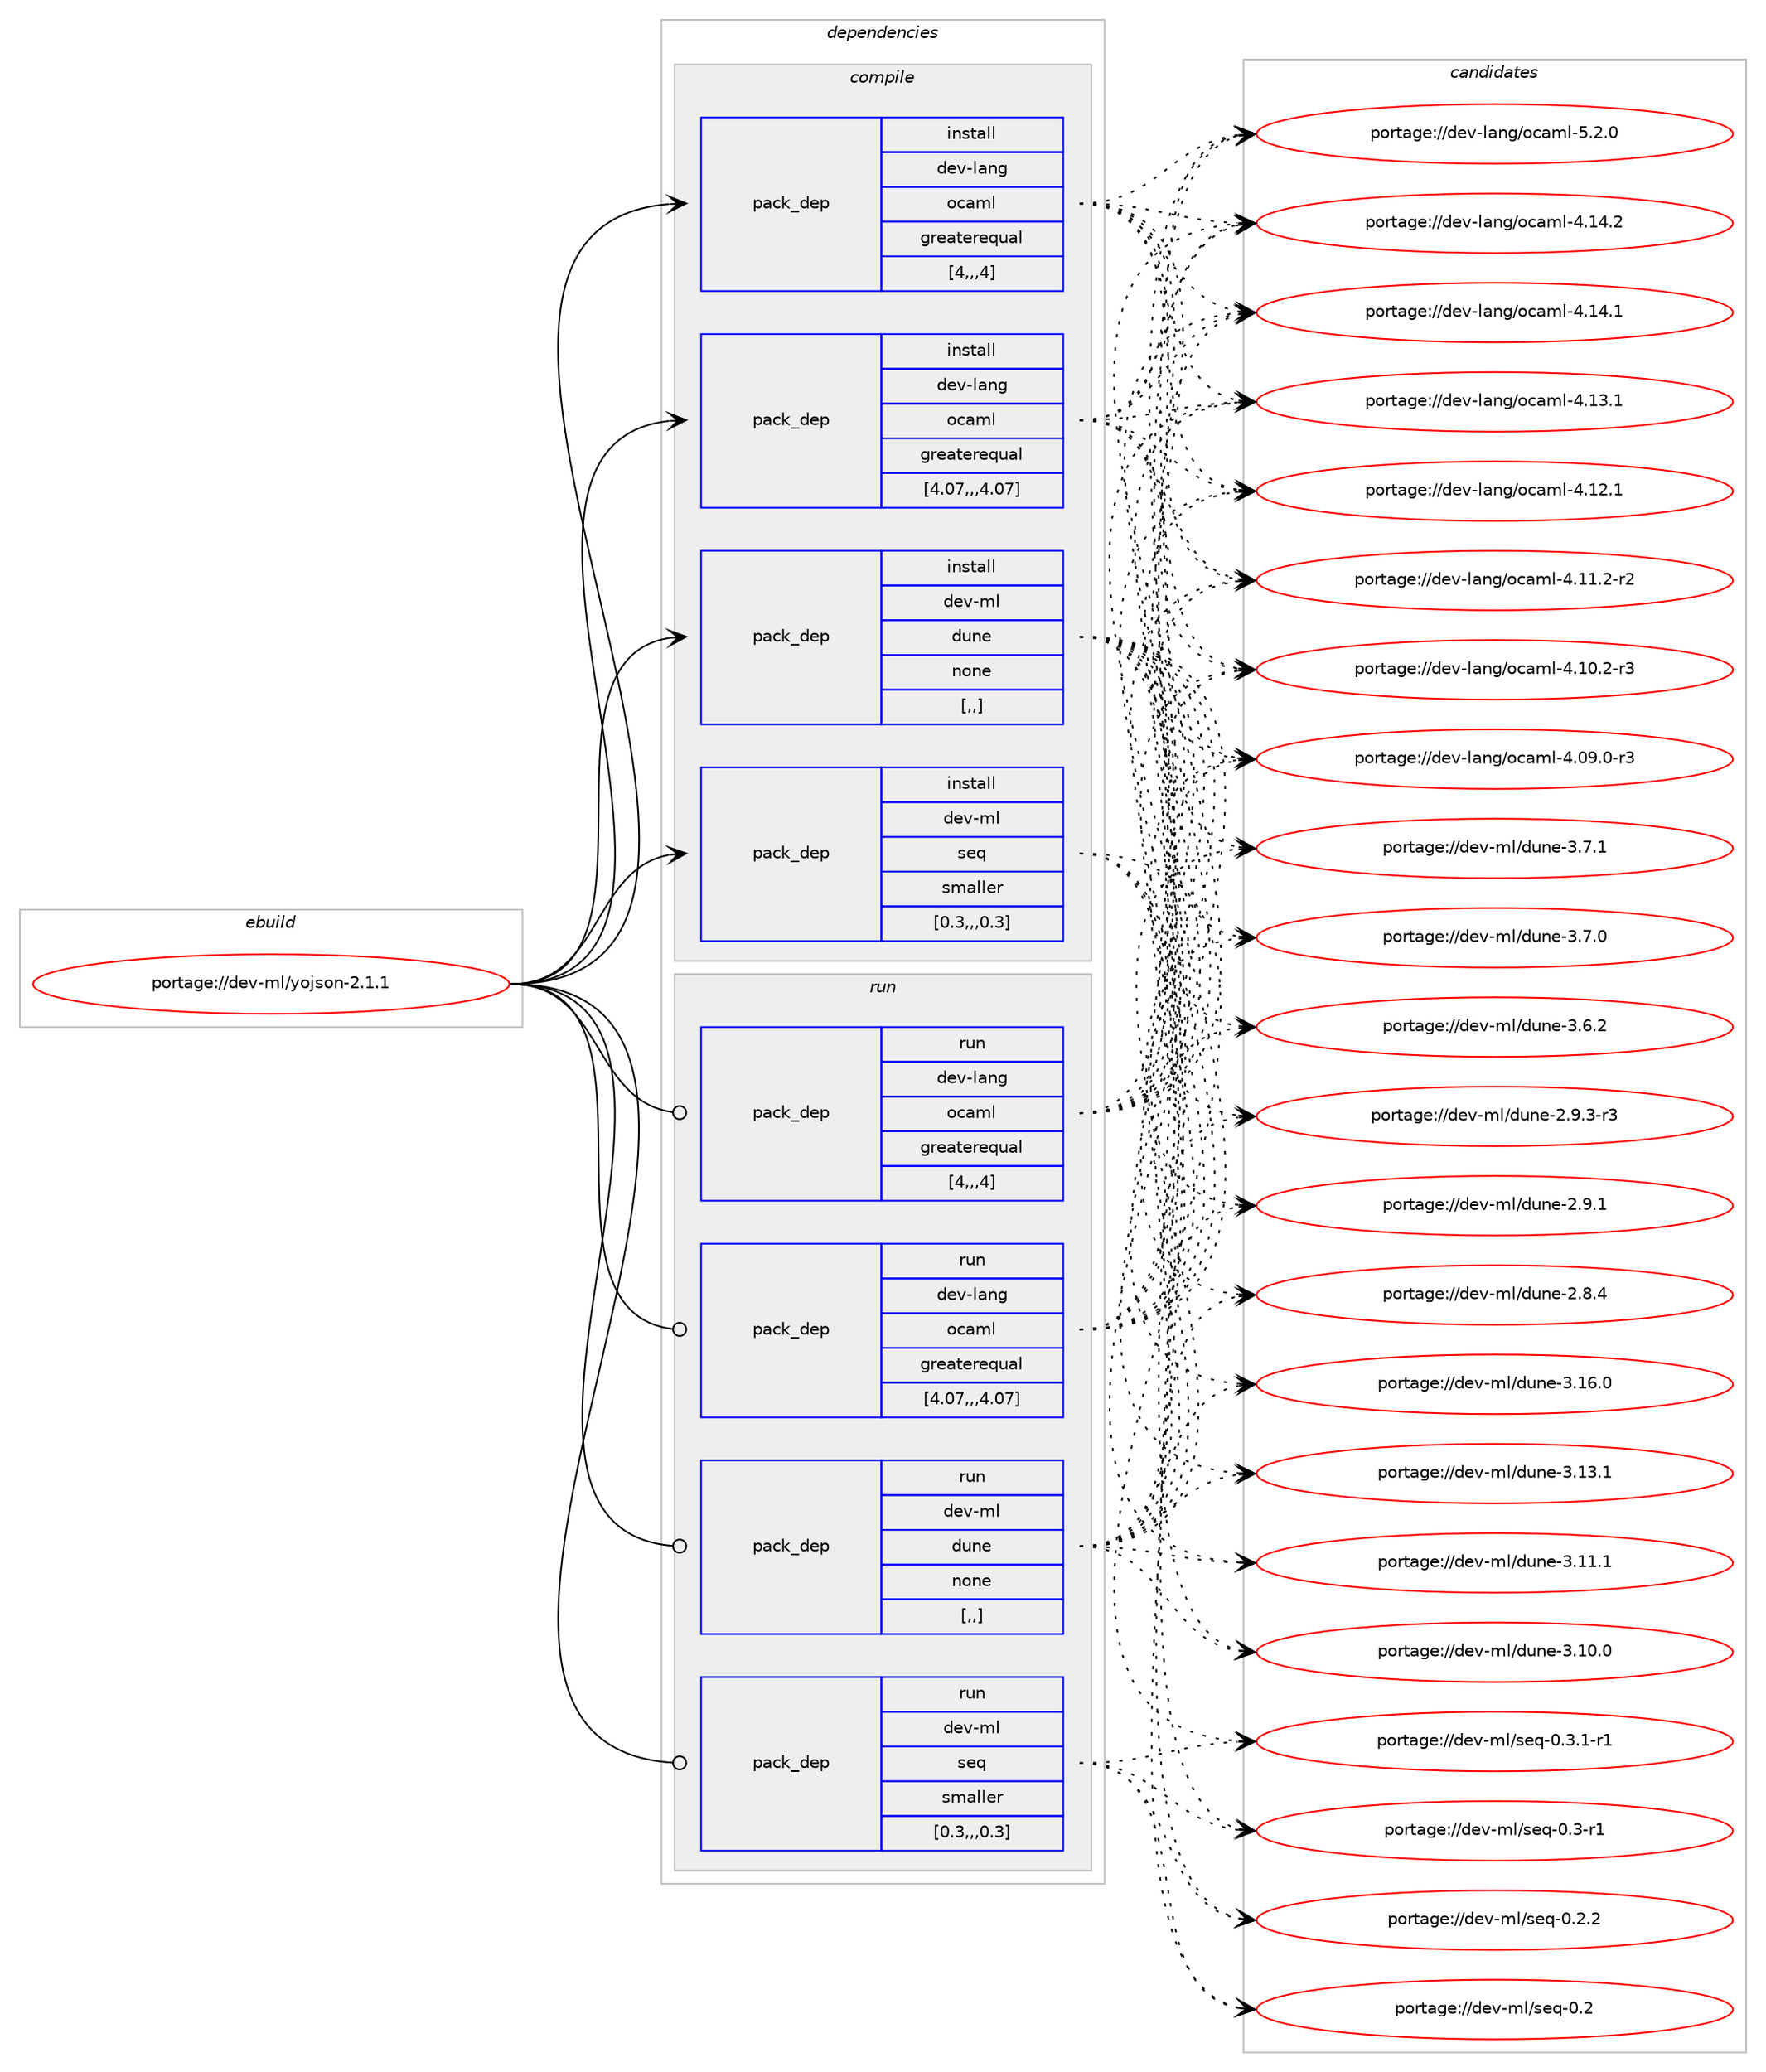 digraph prolog {

# *************
# Graph options
# *************

newrank=true;
concentrate=true;
compound=true;
graph [rankdir=LR,fontname=Helvetica,fontsize=10,ranksep=1.5];#, ranksep=2.5, nodesep=0.2];
edge  [arrowhead=vee];
node  [fontname=Helvetica,fontsize=10];

# **********
# The ebuild
# **********

subgraph cluster_leftcol {
color=gray;
label=<<i>ebuild</i>>;
id [label="portage://dev-ml/yojson-2.1.1", color=red, width=4, href="../dev-ml/yojson-2.1.1.svg"];
}

# ****************
# The dependencies
# ****************

subgraph cluster_midcol {
color=gray;
label=<<i>dependencies</i>>;
subgraph cluster_compile {
fillcolor="#eeeeee";
style=filled;
label=<<i>compile</i>>;
subgraph pack94712 {
dependency125713 [label=<<TABLE BORDER="0" CELLBORDER="1" CELLSPACING="0" CELLPADDING="4" WIDTH="220"><TR><TD ROWSPAN="6" CELLPADDING="30">pack_dep</TD></TR><TR><TD WIDTH="110">install</TD></TR><TR><TD>dev-lang</TD></TR><TR><TD>ocaml</TD></TR><TR><TD>greaterequal</TD></TR><TR><TD>[4,,,4]</TD></TR></TABLE>>, shape=none, color=blue];
}
id:e -> dependency125713:w [weight=20,style="solid",arrowhead="vee"];
subgraph pack94713 {
dependency125714 [label=<<TABLE BORDER="0" CELLBORDER="1" CELLSPACING="0" CELLPADDING="4" WIDTH="220"><TR><TD ROWSPAN="6" CELLPADDING="30">pack_dep</TD></TR><TR><TD WIDTH="110">install</TD></TR><TR><TD>dev-lang</TD></TR><TR><TD>ocaml</TD></TR><TR><TD>greaterequal</TD></TR><TR><TD>[4.07,,,4.07]</TD></TR></TABLE>>, shape=none, color=blue];
}
id:e -> dependency125714:w [weight=20,style="solid",arrowhead="vee"];
subgraph pack94714 {
dependency125715 [label=<<TABLE BORDER="0" CELLBORDER="1" CELLSPACING="0" CELLPADDING="4" WIDTH="220"><TR><TD ROWSPAN="6" CELLPADDING="30">pack_dep</TD></TR><TR><TD WIDTH="110">install</TD></TR><TR><TD>dev-ml</TD></TR><TR><TD>dune</TD></TR><TR><TD>none</TD></TR><TR><TD>[,,]</TD></TR></TABLE>>, shape=none, color=blue];
}
id:e -> dependency125715:w [weight=20,style="solid",arrowhead="vee"];
subgraph pack94715 {
dependency125716 [label=<<TABLE BORDER="0" CELLBORDER="1" CELLSPACING="0" CELLPADDING="4" WIDTH="220"><TR><TD ROWSPAN="6" CELLPADDING="30">pack_dep</TD></TR><TR><TD WIDTH="110">install</TD></TR><TR><TD>dev-ml</TD></TR><TR><TD>seq</TD></TR><TR><TD>smaller</TD></TR><TR><TD>[0.3,,,0.3]</TD></TR></TABLE>>, shape=none, color=blue];
}
id:e -> dependency125716:w [weight=20,style="solid",arrowhead="vee"];
}
subgraph cluster_compileandrun {
fillcolor="#eeeeee";
style=filled;
label=<<i>compile and run</i>>;
}
subgraph cluster_run {
fillcolor="#eeeeee";
style=filled;
label=<<i>run</i>>;
subgraph pack94716 {
dependency125717 [label=<<TABLE BORDER="0" CELLBORDER="1" CELLSPACING="0" CELLPADDING="4" WIDTH="220"><TR><TD ROWSPAN="6" CELLPADDING="30">pack_dep</TD></TR><TR><TD WIDTH="110">run</TD></TR><TR><TD>dev-lang</TD></TR><TR><TD>ocaml</TD></TR><TR><TD>greaterequal</TD></TR><TR><TD>[4,,,4]</TD></TR></TABLE>>, shape=none, color=blue];
}
id:e -> dependency125717:w [weight=20,style="solid",arrowhead="odot"];
subgraph pack94717 {
dependency125718 [label=<<TABLE BORDER="0" CELLBORDER="1" CELLSPACING="0" CELLPADDING="4" WIDTH="220"><TR><TD ROWSPAN="6" CELLPADDING="30">pack_dep</TD></TR><TR><TD WIDTH="110">run</TD></TR><TR><TD>dev-lang</TD></TR><TR><TD>ocaml</TD></TR><TR><TD>greaterequal</TD></TR><TR><TD>[4.07,,,4.07]</TD></TR></TABLE>>, shape=none, color=blue];
}
id:e -> dependency125718:w [weight=20,style="solid",arrowhead="odot"];
subgraph pack94718 {
dependency125719 [label=<<TABLE BORDER="0" CELLBORDER="1" CELLSPACING="0" CELLPADDING="4" WIDTH="220"><TR><TD ROWSPAN="6" CELLPADDING="30">pack_dep</TD></TR><TR><TD WIDTH="110">run</TD></TR><TR><TD>dev-ml</TD></TR><TR><TD>dune</TD></TR><TR><TD>none</TD></TR><TR><TD>[,,]</TD></TR></TABLE>>, shape=none, color=blue];
}
id:e -> dependency125719:w [weight=20,style="solid",arrowhead="odot"];
subgraph pack94719 {
dependency125720 [label=<<TABLE BORDER="0" CELLBORDER="1" CELLSPACING="0" CELLPADDING="4" WIDTH="220"><TR><TD ROWSPAN="6" CELLPADDING="30">pack_dep</TD></TR><TR><TD WIDTH="110">run</TD></TR><TR><TD>dev-ml</TD></TR><TR><TD>seq</TD></TR><TR><TD>smaller</TD></TR><TR><TD>[0.3,,,0.3]</TD></TR></TABLE>>, shape=none, color=blue];
}
id:e -> dependency125720:w [weight=20,style="solid",arrowhead="odot"];
}
}

# **************
# The candidates
# **************

subgraph cluster_choices {
rank=same;
color=gray;
label=<<i>candidates</i>>;

subgraph choice94712 {
color=black;
nodesep=1;
choice1001011184510897110103471119997109108455346504648 [label="portage://dev-lang/ocaml-5.2.0", color=red, width=4,href="../dev-lang/ocaml-5.2.0.svg"];
choice100101118451089711010347111999710910845524649524650 [label="portage://dev-lang/ocaml-4.14.2", color=red, width=4,href="../dev-lang/ocaml-4.14.2.svg"];
choice100101118451089711010347111999710910845524649524649 [label="portage://dev-lang/ocaml-4.14.1", color=red, width=4,href="../dev-lang/ocaml-4.14.1.svg"];
choice100101118451089711010347111999710910845524649514649 [label="portage://dev-lang/ocaml-4.13.1", color=red, width=4,href="../dev-lang/ocaml-4.13.1.svg"];
choice100101118451089711010347111999710910845524649504649 [label="portage://dev-lang/ocaml-4.12.1", color=red, width=4,href="../dev-lang/ocaml-4.12.1.svg"];
choice1001011184510897110103471119997109108455246494946504511450 [label="portage://dev-lang/ocaml-4.11.2-r2", color=red, width=4,href="../dev-lang/ocaml-4.11.2-r2.svg"];
choice1001011184510897110103471119997109108455246494846504511451 [label="portage://dev-lang/ocaml-4.10.2-r3", color=red, width=4,href="../dev-lang/ocaml-4.10.2-r3.svg"];
choice1001011184510897110103471119997109108455246485746484511451 [label="portage://dev-lang/ocaml-4.09.0-r3", color=red, width=4,href="../dev-lang/ocaml-4.09.0-r3.svg"];
dependency125713:e -> choice1001011184510897110103471119997109108455346504648:w [style=dotted,weight="100"];
dependency125713:e -> choice100101118451089711010347111999710910845524649524650:w [style=dotted,weight="100"];
dependency125713:e -> choice100101118451089711010347111999710910845524649524649:w [style=dotted,weight="100"];
dependency125713:e -> choice100101118451089711010347111999710910845524649514649:w [style=dotted,weight="100"];
dependency125713:e -> choice100101118451089711010347111999710910845524649504649:w [style=dotted,weight="100"];
dependency125713:e -> choice1001011184510897110103471119997109108455246494946504511450:w [style=dotted,weight="100"];
dependency125713:e -> choice1001011184510897110103471119997109108455246494846504511451:w [style=dotted,weight="100"];
dependency125713:e -> choice1001011184510897110103471119997109108455246485746484511451:w [style=dotted,weight="100"];
}
subgraph choice94713 {
color=black;
nodesep=1;
choice1001011184510897110103471119997109108455346504648 [label="portage://dev-lang/ocaml-5.2.0", color=red, width=4,href="../dev-lang/ocaml-5.2.0.svg"];
choice100101118451089711010347111999710910845524649524650 [label="portage://dev-lang/ocaml-4.14.2", color=red, width=4,href="../dev-lang/ocaml-4.14.2.svg"];
choice100101118451089711010347111999710910845524649524649 [label="portage://dev-lang/ocaml-4.14.1", color=red, width=4,href="../dev-lang/ocaml-4.14.1.svg"];
choice100101118451089711010347111999710910845524649514649 [label="portage://dev-lang/ocaml-4.13.1", color=red, width=4,href="../dev-lang/ocaml-4.13.1.svg"];
choice100101118451089711010347111999710910845524649504649 [label="portage://dev-lang/ocaml-4.12.1", color=red, width=4,href="../dev-lang/ocaml-4.12.1.svg"];
choice1001011184510897110103471119997109108455246494946504511450 [label="portage://dev-lang/ocaml-4.11.2-r2", color=red, width=4,href="../dev-lang/ocaml-4.11.2-r2.svg"];
choice1001011184510897110103471119997109108455246494846504511451 [label="portage://dev-lang/ocaml-4.10.2-r3", color=red, width=4,href="../dev-lang/ocaml-4.10.2-r3.svg"];
choice1001011184510897110103471119997109108455246485746484511451 [label="portage://dev-lang/ocaml-4.09.0-r3", color=red, width=4,href="../dev-lang/ocaml-4.09.0-r3.svg"];
dependency125714:e -> choice1001011184510897110103471119997109108455346504648:w [style=dotted,weight="100"];
dependency125714:e -> choice100101118451089711010347111999710910845524649524650:w [style=dotted,weight="100"];
dependency125714:e -> choice100101118451089711010347111999710910845524649524649:w [style=dotted,weight="100"];
dependency125714:e -> choice100101118451089711010347111999710910845524649514649:w [style=dotted,weight="100"];
dependency125714:e -> choice100101118451089711010347111999710910845524649504649:w [style=dotted,weight="100"];
dependency125714:e -> choice1001011184510897110103471119997109108455246494946504511450:w [style=dotted,weight="100"];
dependency125714:e -> choice1001011184510897110103471119997109108455246494846504511451:w [style=dotted,weight="100"];
dependency125714:e -> choice1001011184510897110103471119997109108455246485746484511451:w [style=dotted,weight="100"];
}
subgraph choice94714 {
color=black;
nodesep=1;
choice100101118451091084710011711010145514649544648 [label="portage://dev-ml/dune-3.16.0", color=red, width=4,href="../dev-ml/dune-3.16.0.svg"];
choice100101118451091084710011711010145514649514649 [label="portage://dev-ml/dune-3.13.1", color=red, width=4,href="../dev-ml/dune-3.13.1.svg"];
choice100101118451091084710011711010145514649494649 [label="portage://dev-ml/dune-3.11.1", color=red, width=4,href="../dev-ml/dune-3.11.1.svg"];
choice100101118451091084710011711010145514649484648 [label="portage://dev-ml/dune-3.10.0", color=red, width=4,href="../dev-ml/dune-3.10.0.svg"];
choice1001011184510910847100117110101455146554649 [label="portage://dev-ml/dune-3.7.1", color=red, width=4,href="../dev-ml/dune-3.7.1.svg"];
choice1001011184510910847100117110101455146554648 [label="portage://dev-ml/dune-3.7.0", color=red, width=4,href="../dev-ml/dune-3.7.0.svg"];
choice1001011184510910847100117110101455146544650 [label="portage://dev-ml/dune-3.6.2", color=red, width=4,href="../dev-ml/dune-3.6.2.svg"];
choice10010111845109108471001171101014550465746514511451 [label="portage://dev-ml/dune-2.9.3-r3", color=red, width=4,href="../dev-ml/dune-2.9.3-r3.svg"];
choice1001011184510910847100117110101455046574649 [label="portage://dev-ml/dune-2.9.1", color=red, width=4,href="../dev-ml/dune-2.9.1.svg"];
choice1001011184510910847100117110101455046564652 [label="portage://dev-ml/dune-2.8.4", color=red, width=4,href="../dev-ml/dune-2.8.4.svg"];
dependency125715:e -> choice100101118451091084710011711010145514649544648:w [style=dotted,weight="100"];
dependency125715:e -> choice100101118451091084710011711010145514649514649:w [style=dotted,weight="100"];
dependency125715:e -> choice100101118451091084710011711010145514649494649:w [style=dotted,weight="100"];
dependency125715:e -> choice100101118451091084710011711010145514649484648:w [style=dotted,weight="100"];
dependency125715:e -> choice1001011184510910847100117110101455146554649:w [style=dotted,weight="100"];
dependency125715:e -> choice1001011184510910847100117110101455146554648:w [style=dotted,weight="100"];
dependency125715:e -> choice1001011184510910847100117110101455146544650:w [style=dotted,weight="100"];
dependency125715:e -> choice10010111845109108471001171101014550465746514511451:w [style=dotted,weight="100"];
dependency125715:e -> choice1001011184510910847100117110101455046574649:w [style=dotted,weight="100"];
dependency125715:e -> choice1001011184510910847100117110101455046564652:w [style=dotted,weight="100"];
}
subgraph choice94715 {
color=black;
nodesep=1;
choice10010111845109108471151011134548465146494511449 [label="portage://dev-ml/seq-0.3.1-r1", color=red, width=4,href="../dev-ml/seq-0.3.1-r1.svg"];
choice1001011184510910847115101113454846514511449 [label="portage://dev-ml/seq-0.3-r1", color=red, width=4,href="../dev-ml/seq-0.3-r1.svg"];
choice1001011184510910847115101113454846504650 [label="portage://dev-ml/seq-0.2.2", color=red, width=4,href="../dev-ml/seq-0.2.2.svg"];
choice100101118451091084711510111345484650 [label="portage://dev-ml/seq-0.2", color=red, width=4,href="../dev-ml/seq-0.2.svg"];
dependency125716:e -> choice10010111845109108471151011134548465146494511449:w [style=dotted,weight="100"];
dependency125716:e -> choice1001011184510910847115101113454846514511449:w [style=dotted,weight="100"];
dependency125716:e -> choice1001011184510910847115101113454846504650:w [style=dotted,weight="100"];
dependency125716:e -> choice100101118451091084711510111345484650:w [style=dotted,weight="100"];
}
subgraph choice94716 {
color=black;
nodesep=1;
choice1001011184510897110103471119997109108455346504648 [label="portage://dev-lang/ocaml-5.2.0", color=red, width=4,href="../dev-lang/ocaml-5.2.0.svg"];
choice100101118451089711010347111999710910845524649524650 [label="portage://dev-lang/ocaml-4.14.2", color=red, width=4,href="../dev-lang/ocaml-4.14.2.svg"];
choice100101118451089711010347111999710910845524649524649 [label="portage://dev-lang/ocaml-4.14.1", color=red, width=4,href="../dev-lang/ocaml-4.14.1.svg"];
choice100101118451089711010347111999710910845524649514649 [label="portage://dev-lang/ocaml-4.13.1", color=red, width=4,href="../dev-lang/ocaml-4.13.1.svg"];
choice100101118451089711010347111999710910845524649504649 [label="portage://dev-lang/ocaml-4.12.1", color=red, width=4,href="../dev-lang/ocaml-4.12.1.svg"];
choice1001011184510897110103471119997109108455246494946504511450 [label="portage://dev-lang/ocaml-4.11.2-r2", color=red, width=4,href="../dev-lang/ocaml-4.11.2-r2.svg"];
choice1001011184510897110103471119997109108455246494846504511451 [label="portage://dev-lang/ocaml-4.10.2-r3", color=red, width=4,href="../dev-lang/ocaml-4.10.2-r3.svg"];
choice1001011184510897110103471119997109108455246485746484511451 [label="portage://dev-lang/ocaml-4.09.0-r3", color=red, width=4,href="../dev-lang/ocaml-4.09.0-r3.svg"];
dependency125717:e -> choice1001011184510897110103471119997109108455346504648:w [style=dotted,weight="100"];
dependency125717:e -> choice100101118451089711010347111999710910845524649524650:w [style=dotted,weight="100"];
dependency125717:e -> choice100101118451089711010347111999710910845524649524649:w [style=dotted,weight="100"];
dependency125717:e -> choice100101118451089711010347111999710910845524649514649:w [style=dotted,weight="100"];
dependency125717:e -> choice100101118451089711010347111999710910845524649504649:w [style=dotted,weight="100"];
dependency125717:e -> choice1001011184510897110103471119997109108455246494946504511450:w [style=dotted,weight="100"];
dependency125717:e -> choice1001011184510897110103471119997109108455246494846504511451:w [style=dotted,weight="100"];
dependency125717:e -> choice1001011184510897110103471119997109108455246485746484511451:w [style=dotted,weight="100"];
}
subgraph choice94717 {
color=black;
nodesep=1;
choice1001011184510897110103471119997109108455346504648 [label="portage://dev-lang/ocaml-5.2.0", color=red, width=4,href="../dev-lang/ocaml-5.2.0.svg"];
choice100101118451089711010347111999710910845524649524650 [label="portage://dev-lang/ocaml-4.14.2", color=red, width=4,href="../dev-lang/ocaml-4.14.2.svg"];
choice100101118451089711010347111999710910845524649524649 [label="portage://dev-lang/ocaml-4.14.1", color=red, width=4,href="../dev-lang/ocaml-4.14.1.svg"];
choice100101118451089711010347111999710910845524649514649 [label="portage://dev-lang/ocaml-4.13.1", color=red, width=4,href="../dev-lang/ocaml-4.13.1.svg"];
choice100101118451089711010347111999710910845524649504649 [label="portage://dev-lang/ocaml-4.12.1", color=red, width=4,href="../dev-lang/ocaml-4.12.1.svg"];
choice1001011184510897110103471119997109108455246494946504511450 [label="portage://dev-lang/ocaml-4.11.2-r2", color=red, width=4,href="../dev-lang/ocaml-4.11.2-r2.svg"];
choice1001011184510897110103471119997109108455246494846504511451 [label="portage://dev-lang/ocaml-4.10.2-r3", color=red, width=4,href="../dev-lang/ocaml-4.10.2-r3.svg"];
choice1001011184510897110103471119997109108455246485746484511451 [label="portage://dev-lang/ocaml-4.09.0-r3", color=red, width=4,href="../dev-lang/ocaml-4.09.0-r3.svg"];
dependency125718:e -> choice1001011184510897110103471119997109108455346504648:w [style=dotted,weight="100"];
dependency125718:e -> choice100101118451089711010347111999710910845524649524650:w [style=dotted,weight="100"];
dependency125718:e -> choice100101118451089711010347111999710910845524649524649:w [style=dotted,weight="100"];
dependency125718:e -> choice100101118451089711010347111999710910845524649514649:w [style=dotted,weight="100"];
dependency125718:e -> choice100101118451089711010347111999710910845524649504649:w [style=dotted,weight="100"];
dependency125718:e -> choice1001011184510897110103471119997109108455246494946504511450:w [style=dotted,weight="100"];
dependency125718:e -> choice1001011184510897110103471119997109108455246494846504511451:w [style=dotted,weight="100"];
dependency125718:e -> choice1001011184510897110103471119997109108455246485746484511451:w [style=dotted,weight="100"];
}
subgraph choice94718 {
color=black;
nodesep=1;
choice100101118451091084710011711010145514649544648 [label="portage://dev-ml/dune-3.16.0", color=red, width=4,href="../dev-ml/dune-3.16.0.svg"];
choice100101118451091084710011711010145514649514649 [label="portage://dev-ml/dune-3.13.1", color=red, width=4,href="../dev-ml/dune-3.13.1.svg"];
choice100101118451091084710011711010145514649494649 [label="portage://dev-ml/dune-3.11.1", color=red, width=4,href="../dev-ml/dune-3.11.1.svg"];
choice100101118451091084710011711010145514649484648 [label="portage://dev-ml/dune-3.10.0", color=red, width=4,href="../dev-ml/dune-3.10.0.svg"];
choice1001011184510910847100117110101455146554649 [label="portage://dev-ml/dune-3.7.1", color=red, width=4,href="../dev-ml/dune-3.7.1.svg"];
choice1001011184510910847100117110101455146554648 [label="portage://dev-ml/dune-3.7.0", color=red, width=4,href="../dev-ml/dune-3.7.0.svg"];
choice1001011184510910847100117110101455146544650 [label="portage://dev-ml/dune-3.6.2", color=red, width=4,href="../dev-ml/dune-3.6.2.svg"];
choice10010111845109108471001171101014550465746514511451 [label="portage://dev-ml/dune-2.9.3-r3", color=red, width=4,href="../dev-ml/dune-2.9.3-r3.svg"];
choice1001011184510910847100117110101455046574649 [label="portage://dev-ml/dune-2.9.1", color=red, width=4,href="../dev-ml/dune-2.9.1.svg"];
choice1001011184510910847100117110101455046564652 [label="portage://dev-ml/dune-2.8.4", color=red, width=4,href="../dev-ml/dune-2.8.4.svg"];
dependency125719:e -> choice100101118451091084710011711010145514649544648:w [style=dotted,weight="100"];
dependency125719:e -> choice100101118451091084710011711010145514649514649:w [style=dotted,weight="100"];
dependency125719:e -> choice100101118451091084710011711010145514649494649:w [style=dotted,weight="100"];
dependency125719:e -> choice100101118451091084710011711010145514649484648:w [style=dotted,weight="100"];
dependency125719:e -> choice1001011184510910847100117110101455146554649:w [style=dotted,weight="100"];
dependency125719:e -> choice1001011184510910847100117110101455146554648:w [style=dotted,weight="100"];
dependency125719:e -> choice1001011184510910847100117110101455146544650:w [style=dotted,weight="100"];
dependency125719:e -> choice10010111845109108471001171101014550465746514511451:w [style=dotted,weight="100"];
dependency125719:e -> choice1001011184510910847100117110101455046574649:w [style=dotted,weight="100"];
dependency125719:e -> choice1001011184510910847100117110101455046564652:w [style=dotted,weight="100"];
}
subgraph choice94719 {
color=black;
nodesep=1;
choice10010111845109108471151011134548465146494511449 [label="portage://dev-ml/seq-0.3.1-r1", color=red, width=4,href="../dev-ml/seq-0.3.1-r1.svg"];
choice1001011184510910847115101113454846514511449 [label="portage://dev-ml/seq-0.3-r1", color=red, width=4,href="../dev-ml/seq-0.3-r1.svg"];
choice1001011184510910847115101113454846504650 [label="portage://dev-ml/seq-0.2.2", color=red, width=4,href="../dev-ml/seq-0.2.2.svg"];
choice100101118451091084711510111345484650 [label="portage://dev-ml/seq-0.2", color=red, width=4,href="../dev-ml/seq-0.2.svg"];
dependency125720:e -> choice10010111845109108471151011134548465146494511449:w [style=dotted,weight="100"];
dependency125720:e -> choice1001011184510910847115101113454846514511449:w [style=dotted,weight="100"];
dependency125720:e -> choice1001011184510910847115101113454846504650:w [style=dotted,weight="100"];
dependency125720:e -> choice100101118451091084711510111345484650:w [style=dotted,weight="100"];
}
}

}
